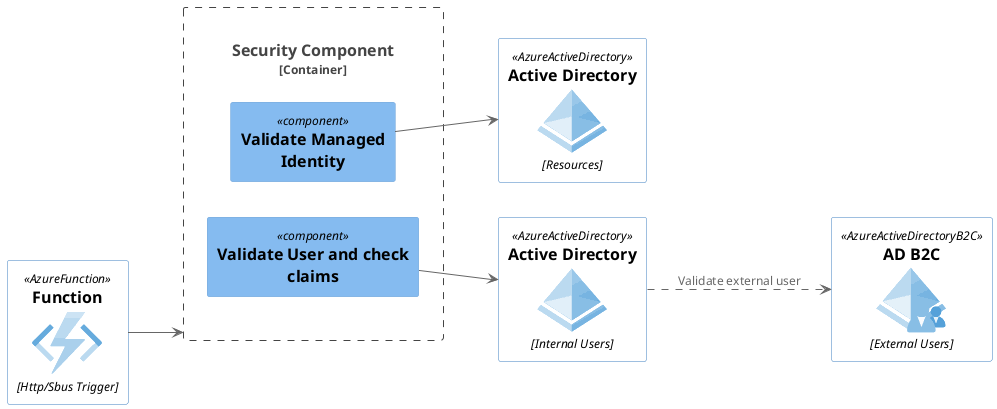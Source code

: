 @startuml System
!include <C4/C4_Component>
!include <azure/AzureCommon>
!include <azure/Compute/AzureFunction>
!include <azure/Web/AzureAPIManagement>
!include <azure/Integration/AzureServiceBusTopic>
!include <azure/Identity/all>

LAYOUT_LEFT_RIGHT()

        AzureActiveDirectory( adp, "Active Directory", "Resources")
        AzureActiveDirectory( ad, "Active Directory", "Internal Users")
        AzureActiveDirectoryB2C( b2c, "AD B2C", "External Users")
        AzureFunction(aFunc, "Function", "Http/Sbus Trigger")
        Container_Boundary(sec, "Security Component", "Validates Calling service and users") {
            Component( mi, "Validate Managed Identity", "")
            Component( us, "Validate User and check claims", "")

        }

        ad ..> b2c : Validate external user
        mi --> adp 
        us --> ad 
        aFunc --> sec

@enduml
